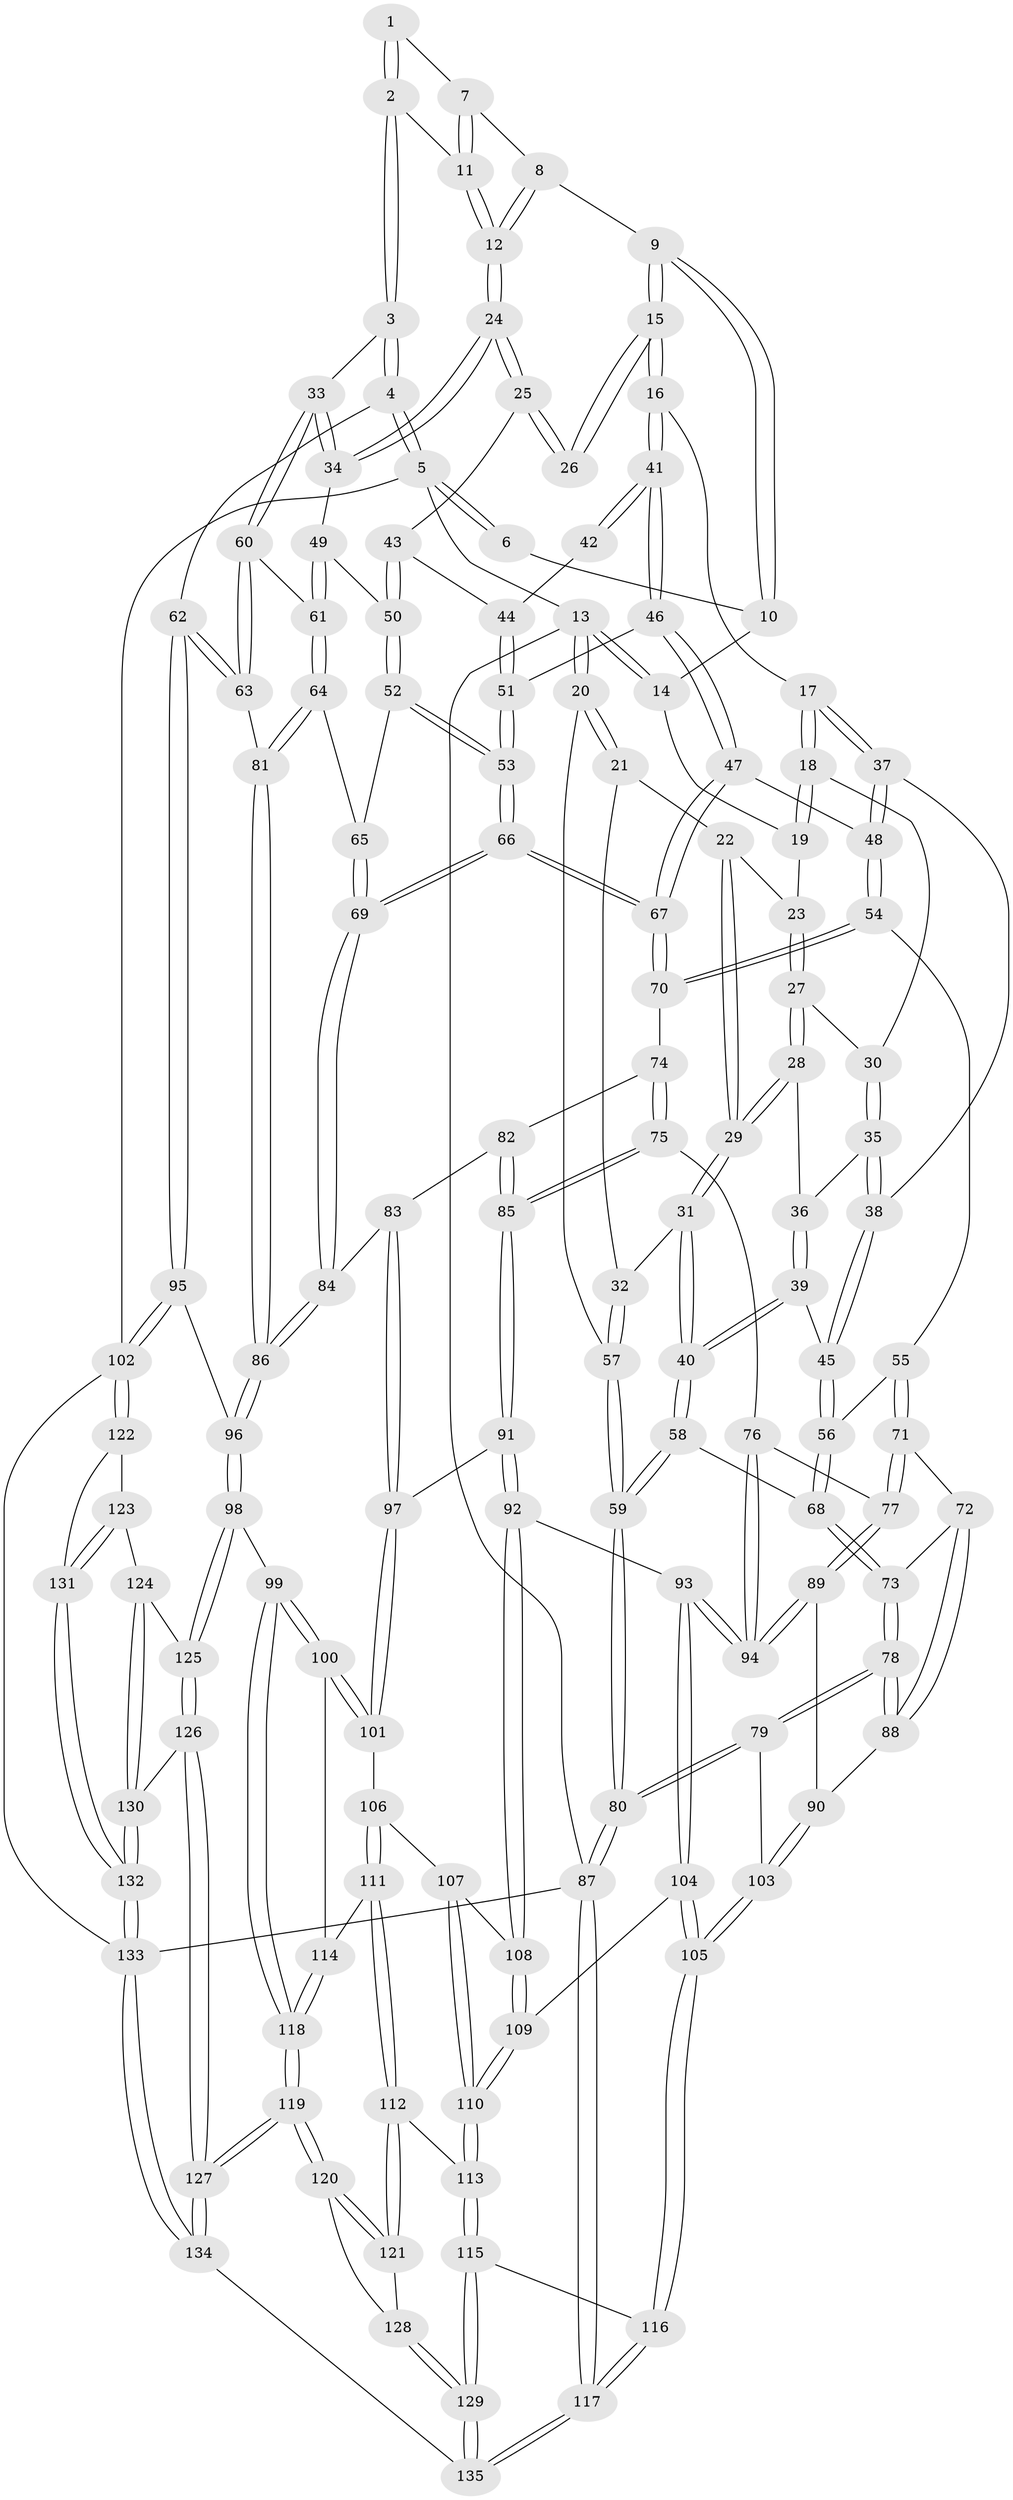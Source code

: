 // Generated by graph-tools (version 1.1) at 2025/17/03/09/25 04:17:09]
// undirected, 135 vertices, 334 edges
graph export_dot {
graph [start="1"]
  node [color=gray90,style=filled];
  1 [pos="+0.7618971945437489+0"];
  2 [pos="+0.7901063095384739+0.039888390751057316"];
  3 [pos="+0.9347298075561773+0.13437173405770583"];
  4 [pos="+1+0.13140681532260626"];
  5 [pos="+1+0"];
  6 [pos="+0.7615697516182763+0"];
  7 [pos="+0.6889192440664399+0.02136755280289997"];
  8 [pos="+0.6067655340538438+0.02339759504815612"];
  9 [pos="+0.5047794681416353+0"];
  10 [pos="+0.4486753075577955+0"];
  11 [pos="+0.725434506737833+0.07963946023277894"];
  12 [pos="+0.701455226101418+0.11542933511088155"];
  13 [pos="+0+0"];
  14 [pos="+0.2604043370683134+0"];
  15 [pos="+0.5042006651141612+0.01943628303187531"];
  16 [pos="+0.4053505591421474+0.1556251195107851"];
  17 [pos="+0.3270017618856995+0.16016712453735496"];
  18 [pos="+0.29119339730792293+0.109949068305356"];
  19 [pos="+0.24340981530091316+0"];
  20 [pos="+0+0"];
  21 [pos="+0.06369199828326796+0.09767297389588367"];
  22 [pos="+0.13802066931114154+0.07286773516748657"];
  23 [pos="+0.15886117262702162+0.060702134244549594"];
  24 [pos="+0.6912548780149522+0.16423477854752078"];
  25 [pos="+0.5849997851162019+0.14909018451779024"];
  26 [pos="+0.5635420478065749+0.13753457805612773"];
  27 [pos="+0.1647455312345396+0.13878288318761675"];
  28 [pos="+0.1506831137637799+0.17295880218034512"];
  29 [pos="+0.09167314539439478+0.18791804244574634"];
  30 [pos="+0.22759327877109348+0.15038574906552804"];
  31 [pos="+0.06485186174545293+0.20071861673215102"];
  32 [pos="+0.06456216216988958+0.20057184043998832"];
  33 [pos="+0.776315542256711+0.21684935164967742"];
  34 [pos="+0.6946903596997436+0.1698868945752147"];
  35 [pos="+0.20366140030806082+0.19542312307815557"];
  36 [pos="+0.15942859952123883+0.18007311477381113"];
  37 [pos="+0.31520211848315877+0.1974056105425643"];
  38 [pos="+0.21914068349867266+0.22398639307785886"];
  39 [pos="+0.167271935390692+0.282387396742169"];
  40 [pos="+0.10433292981009214+0.28328635842039995"];
  41 [pos="+0.4583157186267464+0.2248182560859329"];
  42 [pos="+0.5633300360404325+0.13778224822760327"];
  43 [pos="+0.5814310433321974+0.23492749340576094"];
  44 [pos="+0.5347936470663416+0.24281168377755702"];
  45 [pos="+0.19254567663254654+0.28733277416479935"];
  46 [pos="+0.46113008941381733+0.24575677078064512"];
  47 [pos="+0.3815661566639044+0.2929418076972696"];
  48 [pos="+0.32941728197281583+0.3020051111912823"];
  49 [pos="+0.6459088383068949+0.25446723420799855"];
  50 [pos="+0.6121780297767861+0.2753791488344714"];
  51 [pos="+0.493401838776859+0.2735874612747456"];
  52 [pos="+0.607767070694646+0.28486328708508546"];
  53 [pos="+0.5240288013832931+0.3370677776674413"];
  54 [pos="+0.3056328929238906+0.33873294549321503"];
  55 [pos="+0.2733994482330284+0.3476691833619074"];
  56 [pos="+0.21802351883339738+0.3146922779318011"];
  57 [pos="+0+0.2051931397838866"];
  58 [pos="+0.0696768737067101+0.34531251418280673"];
  59 [pos="+0+0.45445430669944836"];
  60 [pos="+0.7765623510548629+0.30081378229216627"];
  61 [pos="+0.7407868665467541+0.35758576391775415"];
  62 [pos="+1+0.33236727998900406"];
  63 [pos="+0.9708153351392667+0.34320143936291264"];
  64 [pos="+0.7339644351049203+0.3778538591258698"];
  65 [pos="+0.642087036729894+0.32918984549647323"];
  66 [pos="+0.5152315937611744+0.41047130453663044"];
  67 [pos="+0.49561893537411683+0.4031224296325123"];
  68 [pos="+0.1278686326776001+0.3947089823708293"];
  69 [pos="+0.5240424784042993+0.4311518325592234"];
  70 [pos="+0.3449474627431508+0.3811489182139019"];
  71 [pos="+0.2135841605513159+0.4699258349544683"];
  72 [pos="+0.2076263682636562+0.4687467082574759"];
  73 [pos="+0.14146887369370606+0.422022903228675"];
  74 [pos="+0.35192367528680857+0.4359683790015055"];
  75 [pos="+0.30717896270264294+0.5129370294187658"];
  76 [pos="+0.29008231054681016+0.5105820566150828"];
  77 [pos="+0.22793185168986435+0.49312999757623016"];
  78 [pos="+0+0.5370594693468403"];
  79 [pos="+0+0.5607691228879562"];
  80 [pos="+0+0.5538978995415296"];
  81 [pos="+0.7318122429462184+0.4541279416616886"];
  82 [pos="+0.3775605231630018+0.4507100644870472"];
  83 [pos="+0.4969643930501271+0.48357655762649976"];
  84 [pos="+0.5316252322507753+0.4555003437532313"];
  85 [pos="+0.37075771894569953+0.5616538335304866"];
  86 [pos="+0.7087633070473608+0.5311111334783282"];
  87 [pos="+0+1"];
  88 [pos="+0.07825266081787416+0.5308874098917671"];
  89 [pos="+0.20328794631011057+0.5743330810965055"];
  90 [pos="+0.17775905172082598+0.5926060183633145"];
  91 [pos="+0.39634763083484825+0.584804172692509"];
  92 [pos="+0.3462694400885087+0.648508010417593"];
  93 [pos="+0.29477808893512847+0.6647386460889215"];
  94 [pos="+0.2703278808811371+0.6336906176054271"];
  95 [pos="+1+0.5646682819150544"];
  96 [pos="+0.7479434387254331+0.6132017503081594"];
  97 [pos="+0.42013481693487403+0.5801087563802951"];
  98 [pos="+0.728242428836179+0.6589050054279366"];
  99 [pos="+0.6696958672670101+0.696259677712278"];
  100 [pos="+0.6515830775585604+0.6951868943213019"];
  101 [pos="+0.4903854997924426+0.6564575524208057"];
  102 [pos="+1+0.7799352812503632"];
  103 [pos="+0.11896923416947494+0.7024349862899405"];
  104 [pos="+0.24051107430136684+0.7326451362638203"];
  105 [pos="+0.15790734389513358+0.7588594202104916"];
  106 [pos="+0.4386851048361937+0.7464716885501441"];
  107 [pos="+0.39057098760375236+0.7196830745820696"];
  108 [pos="+0.3764794863310364+0.704545967421412"];
  109 [pos="+0.31530050917795127+0.7866092273873653"];
  110 [pos="+0.33943595959707445+0.8145844228725114"];
  111 [pos="+0.44830865814721454+0.7776110662398359"];
  112 [pos="+0.4277631626348186+0.8196712939066845"];
  113 [pos="+0.34895747834751545+0.8321900750708371"];
  114 [pos="+0.45413086861013396+0.7773876612211118"];
  115 [pos="+0.29417229552991797+0.9432619028062946"];
  116 [pos="+0.15665018774141853+0.7648051202582868"];
  117 [pos="+0+1"];
  118 [pos="+0.6014101881642644+0.843669691539618"];
  119 [pos="+0.5797053023445768+0.9398023426612585"];
  120 [pos="+0.5763749575163343+0.938794539938336"];
  121 [pos="+0.4495686691907636+0.8527312788451094"];
  122 [pos="+1+0.8199552558662797"];
  123 [pos="+0.9348018575457001+0.844062075783357"];
  124 [pos="+0.8925919572182779+0.8403761313179909"];
  125 [pos="+0.753376987966351+0.707544849159509"];
  126 [pos="+0.7598297445657628+0.9302081857183612"];
  127 [pos="+0.635556069051743+1"];
  128 [pos="+0.3818414145787237+0.9576972368335895"];
  129 [pos="+0.29588902616272117+0.9941444810266218"];
  130 [pos="+0.8348938267392932+0.9245612808438809"];
  131 [pos="+0.9035374262254109+0.9940316077266357"];
  132 [pos="+0.8983376085135176+1"];
  133 [pos="+0.93782954331134+1"];
  134 [pos="+0.6383344212055153+1"];
  135 [pos="+0.21095893293108142+1"];
  1 -- 2;
  1 -- 2;
  1 -- 7;
  2 -- 3;
  2 -- 3;
  2 -- 11;
  3 -- 4;
  3 -- 4;
  3 -- 33;
  4 -- 5;
  4 -- 5;
  4 -- 62;
  5 -- 6;
  5 -- 6;
  5 -- 13;
  5 -- 102;
  6 -- 10;
  7 -- 8;
  7 -- 11;
  7 -- 11;
  8 -- 9;
  8 -- 12;
  8 -- 12;
  9 -- 10;
  9 -- 10;
  9 -- 15;
  9 -- 15;
  10 -- 14;
  11 -- 12;
  11 -- 12;
  12 -- 24;
  12 -- 24;
  13 -- 14;
  13 -- 14;
  13 -- 20;
  13 -- 20;
  13 -- 87;
  14 -- 19;
  15 -- 16;
  15 -- 16;
  15 -- 26;
  15 -- 26;
  16 -- 17;
  16 -- 41;
  16 -- 41;
  17 -- 18;
  17 -- 18;
  17 -- 37;
  17 -- 37;
  18 -- 19;
  18 -- 19;
  18 -- 30;
  19 -- 23;
  20 -- 21;
  20 -- 21;
  20 -- 57;
  21 -- 22;
  21 -- 32;
  22 -- 23;
  22 -- 29;
  22 -- 29;
  23 -- 27;
  23 -- 27;
  24 -- 25;
  24 -- 25;
  24 -- 34;
  24 -- 34;
  25 -- 26;
  25 -- 26;
  25 -- 43;
  27 -- 28;
  27 -- 28;
  27 -- 30;
  28 -- 29;
  28 -- 29;
  28 -- 36;
  29 -- 31;
  29 -- 31;
  30 -- 35;
  30 -- 35;
  31 -- 32;
  31 -- 40;
  31 -- 40;
  32 -- 57;
  32 -- 57;
  33 -- 34;
  33 -- 34;
  33 -- 60;
  33 -- 60;
  34 -- 49;
  35 -- 36;
  35 -- 38;
  35 -- 38;
  36 -- 39;
  36 -- 39;
  37 -- 38;
  37 -- 48;
  37 -- 48;
  38 -- 45;
  38 -- 45;
  39 -- 40;
  39 -- 40;
  39 -- 45;
  40 -- 58;
  40 -- 58;
  41 -- 42;
  41 -- 42;
  41 -- 46;
  41 -- 46;
  42 -- 44;
  43 -- 44;
  43 -- 50;
  43 -- 50;
  44 -- 51;
  44 -- 51;
  45 -- 56;
  45 -- 56;
  46 -- 47;
  46 -- 47;
  46 -- 51;
  47 -- 48;
  47 -- 67;
  47 -- 67;
  48 -- 54;
  48 -- 54;
  49 -- 50;
  49 -- 61;
  49 -- 61;
  50 -- 52;
  50 -- 52;
  51 -- 53;
  51 -- 53;
  52 -- 53;
  52 -- 53;
  52 -- 65;
  53 -- 66;
  53 -- 66;
  54 -- 55;
  54 -- 70;
  54 -- 70;
  55 -- 56;
  55 -- 71;
  55 -- 71;
  56 -- 68;
  56 -- 68;
  57 -- 59;
  57 -- 59;
  58 -- 59;
  58 -- 59;
  58 -- 68;
  59 -- 80;
  59 -- 80;
  60 -- 61;
  60 -- 63;
  60 -- 63;
  61 -- 64;
  61 -- 64;
  62 -- 63;
  62 -- 63;
  62 -- 95;
  62 -- 95;
  63 -- 81;
  64 -- 65;
  64 -- 81;
  64 -- 81;
  65 -- 69;
  65 -- 69;
  66 -- 67;
  66 -- 67;
  66 -- 69;
  66 -- 69;
  67 -- 70;
  67 -- 70;
  68 -- 73;
  68 -- 73;
  69 -- 84;
  69 -- 84;
  70 -- 74;
  71 -- 72;
  71 -- 77;
  71 -- 77;
  72 -- 73;
  72 -- 88;
  72 -- 88;
  73 -- 78;
  73 -- 78;
  74 -- 75;
  74 -- 75;
  74 -- 82;
  75 -- 76;
  75 -- 85;
  75 -- 85;
  76 -- 77;
  76 -- 94;
  76 -- 94;
  77 -- 89;
  77 -- 89;
  78 -- 79;
  78 -- 79;
  78 -- 88;
  78 -- 88;
  79 -- 80;
  79 -- 80;
  79 -- 103;
  80 -- 87;
  80 -- 87;
  81 -- 86;
  81 -- 86;
  82 -- 83;
  82 -- 85;
  82 -- 85;
  83 -- 84;
  83 -- 97;
  83 -- 97;
  84 -- 86;
  84 -- 86;
  85 -- 91;
  85 -- 91;
  86 -- 96;
  86 -- 96;
  87 -- 117;
  87 -- 117;
  87 -- 133;
  88 -- 90;
  89 -- 90;
  89 -- 94;
  89 -- 94;
  90 -- 103;
  90 -- 103;
  91 -- 92;
  91 -- 92;
  91 -- 97;
  92 -- 93;
  92 -- 108;
  92 -- 108;
  93 -- 94;
  93 -- 94;
  93 -- 104;
  93 -- 104;
  95 -- 96;
  95 -- 102;
  95 -- 102;
  96 -- 98;
  96 -- 98;
  97 -- 101;
  97 -- 101;
  98 -- 99;
  98 -- 125;
  98 -- 125;
  99 -- 100;
  99 -- 100;
  99 -- 118;
  99 -- 118;
  100 -- 101;
  100 -- 101;
  100 -- 114;
  101 -- 106;
  102 -- 122;
  102 -- 122;
  102 -- 133;
  103 -- 105;
  103 -- 105;
  104 -- 105;
  104 -- 105;
  104 -- 109;
  105 -- 116;
  105 -- 116;
  106 -- 107;
  106 -- 111;
  106 -- 111;
  107 -- 108;
  107 -- 110;
  107 -- 110;
  108 -- 109;
  108 -- 109;
  109 -- 110;
  109 -- 110;
  110 -- 113;
  110 -- 113;
  111 -- 112;
  111 -- 112;
  111 -- 114;
  112 -- 113;
  112 -- 121;
  112 -- 121;
  113 -- 115;
  113 -- 115;
  114 -- 118;
  114 -- 118;
  115 -- 116;
  115 -- 129;
  115 -- 129;
  116 -- 117;
  116 -- 117;
  117 -- 135;
  117 -- 135;
  118 -- 119;
  118 -- 119;
  119 -- 120;
  119 -- 120;
  119 -- 127;
  119 -- 127;
  120 -- 121;
  120 -- 121;
  120 -- 128;
  121 -- 128;
  122 -- 123;
  122 -- 131;
  123 -- 124;
  123 -- 131;
  123 -- 131;
  124 -- 125;
  124 -- 130;
  124 -- 130;
  125 -- 126;
  125 -- 126;
  126 -- 127;
  126 -- 127;
  126 -- 130;
  127 -- 134;
  127 -- 134;
  128 -- 129;
  128 -- 129;
  129 -- 135;
  129 -- 135;
  130 -- 132;
  130 -- 132;
  131 -- 132;
  131 -- 132;
  132 -- 133;
  132 -- 133;
  133 -- 134;
  133 -- 134;
  134 -- 135;
}
